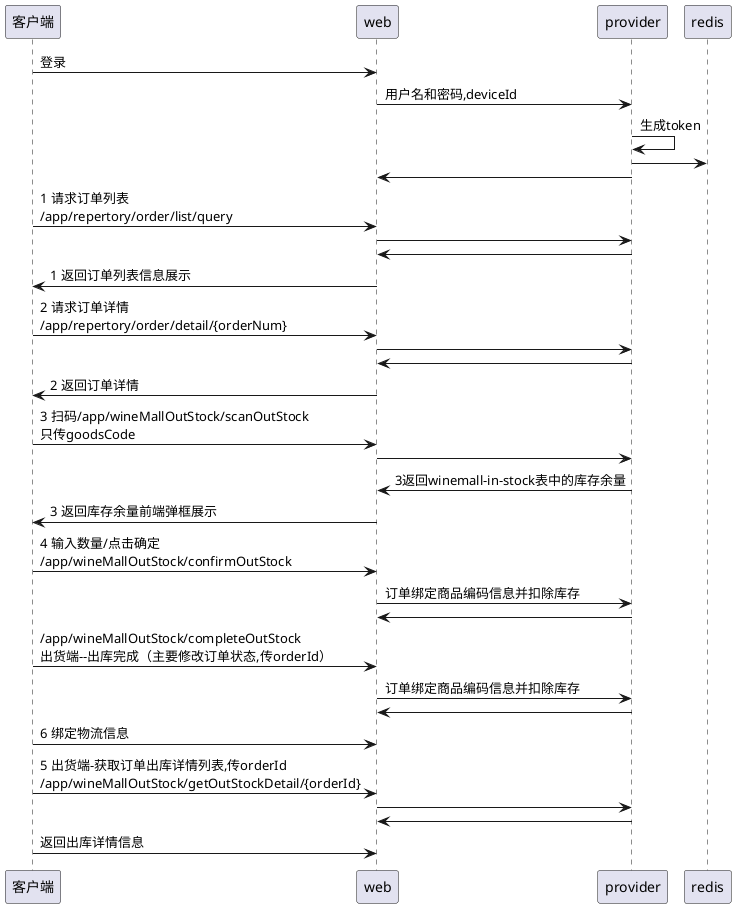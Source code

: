 @startuml
客户端 -> web:登录
web->provider:用户名和密码,deviceId
provider->provider:生成token
provider->redis:
provider->web:


客户端 -> web: 1 请求订单列表\n/app/repertory/order/list/query
web->provider:
provider->web:
web -> 客户端:1 返回订单列表信息展示

客户端 -> web: 2 请求订单详情 \n/app/repertory/order/detail/{orderNum}
web->provider:
provider->web:
web->客户端: 2 返回订单详情

客户端 -> web: 3 扫码/app/wineMallOutStock/scanOutStock \n只传goodsCode

web->provider:
provider->web: 3返回winemall-in-stock表中的库存余量
web->客户端: 3 返回库存余量前端弹框展示

客户端->web: 4 输入数量/点击确定\n/app/wineMallOutStock/confirmOutStock
web->provider:订单绑定商品编码信息并扣除库存
provider->web:
客户端->web:/app/wineMallOutStock/completeOutStock\n出货端--出库完成（主要修改订单状态,传orderId）
web->provider:订单绑定商品编码信息并扣除库存
provider->web:


客户端->web:6 绑定物流信息

客户端->web:5 出货端-获取订单出库详情列表,传orderId\n/app/wineMallOutStock/getOutStockDetail/{orderId}
web->provider:
provider->web:
客户端->web:返回出库详情信息


@enduml